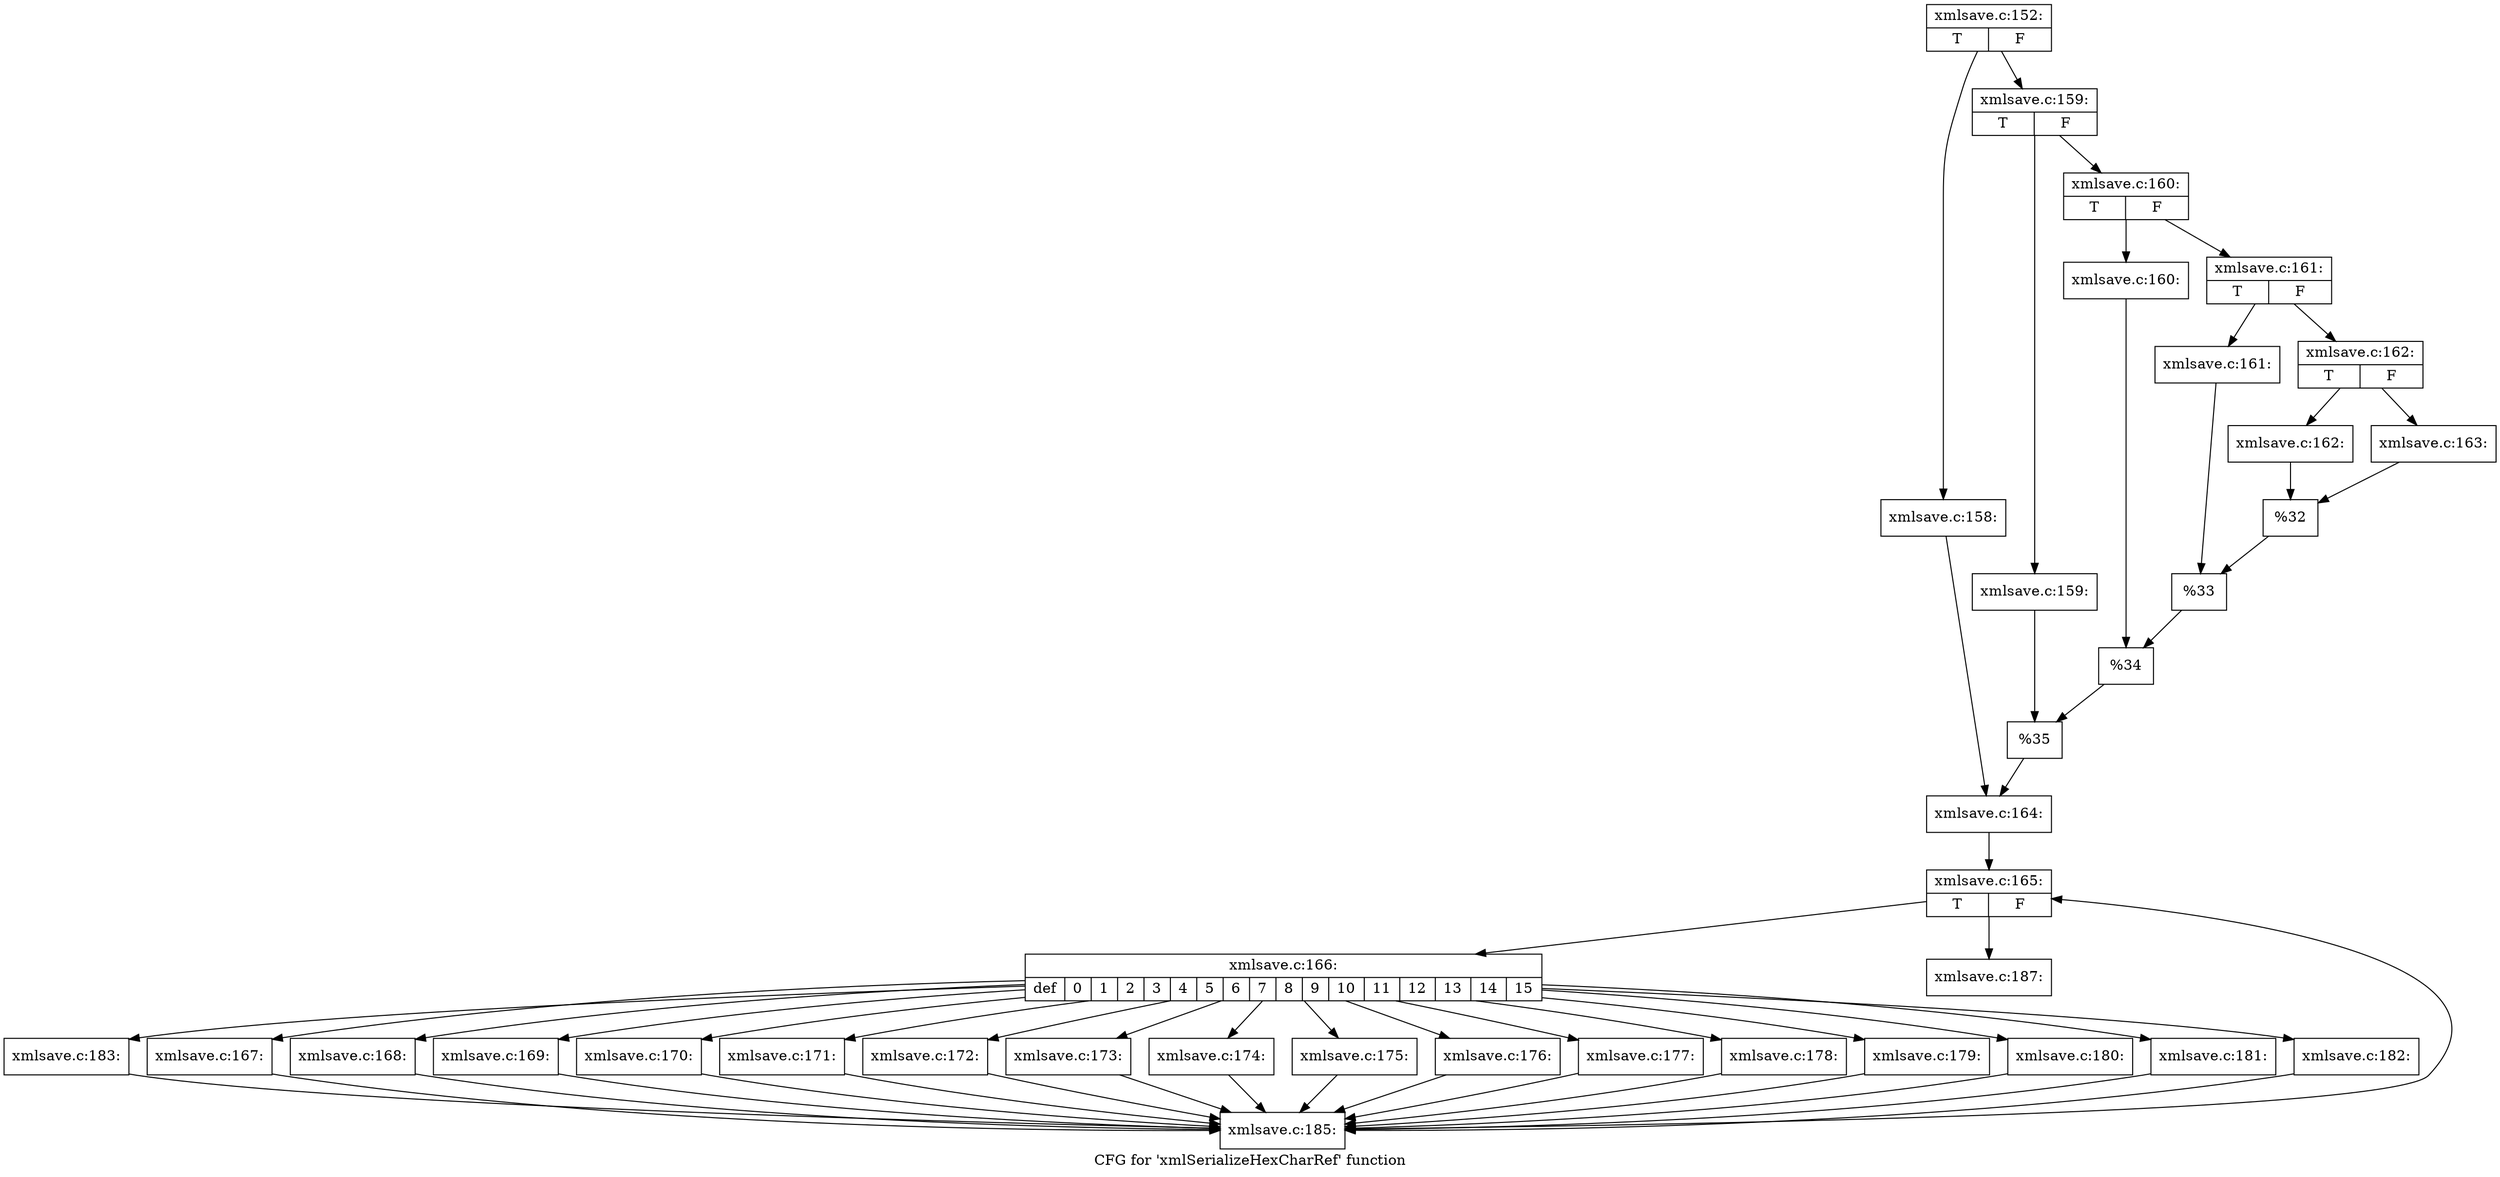 digraph "CFG for 'xmlSerializeHexCharRef' function" {
	label="CFG for 'xmlSerializeHexCharRef' function";

	Node0x5845a40 [shape=record,label="{xmlsave.c:152:|{<s0>T|<s1>F}}"];
	Node0x5845a40 -> Node0x584b1e0;
	Node0x5845a40 -> Node0x584b280;
	Node0x584b1e0 [shape=record,label="{xmlsave.c:158:}"];
	Node0x584b1e0 -> Node0x584b230;
	Node0x584b280 [shape=record,label="{xmlsave.c:159:|{<s0>T|<s1>F}}"];
	Node0x584b280 -> Node0x584b740;
	Node0x584b280 -> Node0x584b7e0;
	Node0x584b740 [shape=record,label="{xmlsave.c:159:}"];
	Node0x584b740 -> Node0x584b790;
	Node0x584b7e0 [shape=record,label="{xmlsave.c:160:|{<s0>T|<s1>F}}"];
	Node0x584b7e0 -> Node0x584bd90;
	Node0x584b7e0 -> Node0x584be30;
	Node0x584bd90 [shape=record,label="{xmlsave.c:160:}"];
	Node0x584bd90 -> Node0x584bde0;
	Node0x584be30 [shape=record,label="{xmlsave.c:161:|{<s0>T|<s1>F}}"];
	Node0x584be30 -> Node0x584c420;
	Node0x584be30 -> Node0x584c4c0;
	Node0x584c420 [shape=record,label="{xmlsave.c:161:}"];
	Node0x584c420 -> Node0x584c470;
	Node0x584c4c0 [shape=record,label="{xmlsave.c:162:|{<s0>T|<s1>F}}"];
	Node0x584c4c0 -> Node0x584ca70;
	Node0x584c4c0 -> Node0x584cb10;
	Node0x584ca70 [shape=record,label="{xmlsave.c:162:}"];
	Node0x584ca70 -> Node0x584cac0;
	Node0x584cb10 [shape=record,label="{xmlsave.c:163:}"];
	Node0x584cb10 -> Node0x584cac0;
	Node0x584cac0 [shape=record,label="{%32}"];
	Node0x584cac0 -> Node0x584c470;
	Node0x584c470 [shape=record,label="{%33}"];
	Node0x584c470 -> Node0x584bde0;
	Node0x584bde0 [shape=record,label="{%34}"];
	Node0x584bde0 -> Node0x584b790;
	Node0x584b790 [shape=record,label="{%35}"];
	Node0x584b790 -> Node0x584b230;
	Node0x584b230 [shape=record,label="{xmlsave.c:164:}"];
	Node0x584b230 -> Node0x584d820;
	Node0x584d820 [shape=record,label="{xmlsave.c:165:|{<s0>T|<s1>F}}"];
	Node0x584d820 -> Node0x584dbe0;
	Node0x584d820 -> Node0x584da40;
	Node0x584dbe0 [shape=record,label="{xmlsave.c:166:|{<s0>def|<s1>0|<s2>1|<s3>2|<s4>3|<s5>4|<s6>5|<s7>6|<s8>7|<s9>8|<s10>9|<s11>10|<s12>11|<s13>12|<s14>13|<s15>14|<s16>15}}"];
	Node0x584dbe0 -> Node0x584de40;
	Node0x584dbe0 -> Node0x584e180;
	Node0x584dbe0 -> Node0x584e5c0;
	Node0x584dbe0 -> Node0x584ea00;
	Node0x584dbe0 -> Node0x584ee40;
	Node0x584dbe0 -> Node0x584f280;
	Node0x584dbe0 -> Node0x584f6c0;
	Node0x584dbe0 -> Node0x584fb00;
	Node0x584dbe0 -> Node0x57ae780;
	Node0x584dbe0 -> Node0x57aebc0;
	Node0x584dbe0 -> Node0x57af000;
	Node0x584dbe0 -> Node0x5851820;
	Node0x584dbe0 -> Node0x58520a0;
	Node0x584dbe0 -> Node0x58524e0;
	Node0x584dbe0 -> Node0x5852920;
	Node0x584dbe0 -> Node0x5852d60;
	Node0x584dbe0 -> Node0x58531a0;
	Node0x584e180 [shape=record,label="{xmlsave.c:167:}"];
	Node0x584e180 -> Node0x584dd60;
	Node0x584e5c0 [shape=record,label="{xmlsave.c:168:}"];
	Node0x584e5c0 -> Node0x584dd60;
	Node0x584ea00 [shape=record,label="{xmlsave.c:169:}"];
	Node0x584ea00 -> Node0x584dd60;
	Node0x584ee40 [shape=record,label="{xmlsave.c:170:}"];
	Node0x584ee40 -> Node0x584dd60;
	Node0x584f280 [shape=record,label="{xmlsave.c:171:}"];
	Node0x584f280 -> Node0x584dd60;
	Node0x584f6c0 [shape=record,label="{xmlsave.c:172:}"];
	Node0x584f6c0 -> Node0x584dd60;
	Node0x584fb00 [shape=record,label="{xmlsave.c:173:}"];
	Node0x584fb00 -> Node0x584dd60;
	Node0x57ae780 [shape=record,label="{xmlsave.c:174:}"];
	Node0x57ae780 -> Node0x584dd60;
	Node0x57aebc0 [shape=record,label="{xmlsave.c:175:}"];
	Node0x57aebc0 -> Node0x584dd60;
	Node0x57af000 [shape=record,label="{xmlsave.c:176:}"];
	Node0x57af000 -> Node0x584dd60;
	Node0x5851820 [shape=record,label="{xmlsave.c:177:}"];
	Node0x5851820 -> Node0x584dd60;
	Node0x58520a0 [shape=record,label="{xmlsave.c:178:}"];
	Node0x58520a0 -> Node0x584dd60;
	Node0x58524e0 [shape=record,label="{xmlsave.c:179:}"];
	Node0x58524e0 -> Node0x584dd60;
	Node0x5852920 [shape=record,label="{xmlsave.c:180:}"];
	Node0x5852920 -> Node0x584dd60;
	Node0x5852d60 [shape=record,label="{xmlsave.c:181:}"];
	Node0x5852d60 -> Node0x584dd60;
	Node0x58531a0 [shape=record,label="{xmlsave.c:182:}"];
	Node0x58531a0 -> Node0x584dd60;
	Node0x584de40 [shape=record,label="{xmlsave.c:183:}"];
	Node0x584de40 -> Node0x584dd60;
	Node0x584dd60 [shape=record,label="{xmlsave.c:185:}"];
	Node0x584dd60 -> Node0x584d820;
	Node0x584da40 [shape=record,label="{xmlsave.c:187:}"];
}
